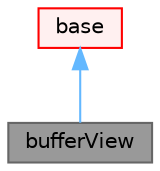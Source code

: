 digraph "bufferView"
{
 // LATEX_PDF_SIZE
  bgcolor="transparent";
  edge [fontname=Helvetica,fontsize=10,labelfontname=Helvetica,labelfontsize=10];
  node [fontname=Helvetica,fontsize=10,shape=box,height=0.2,width=0.4];
  Node1 [id="Node000001",label="bufferView",height=0.2,width=0.4,color="gray40", fillcolor="grey60", style="filled", fontcolor="black",tooltip="glTF buffer view - provides a view/slice of the glTF buffer"];
  Node2 -> Node1 [id="edge1_Node000001_Node000002",dir="back",color="steelblue1",style="solid",tooltip=" "];
  Node2 [id="Node000002",label="base",height=0.2,width=0.4,color="red", fillcolor="#FFF0F0", style="filled",URL="$classFoam_1_1glTF_1_1base.html",tooltip="Base class for glTF entities."];
}
